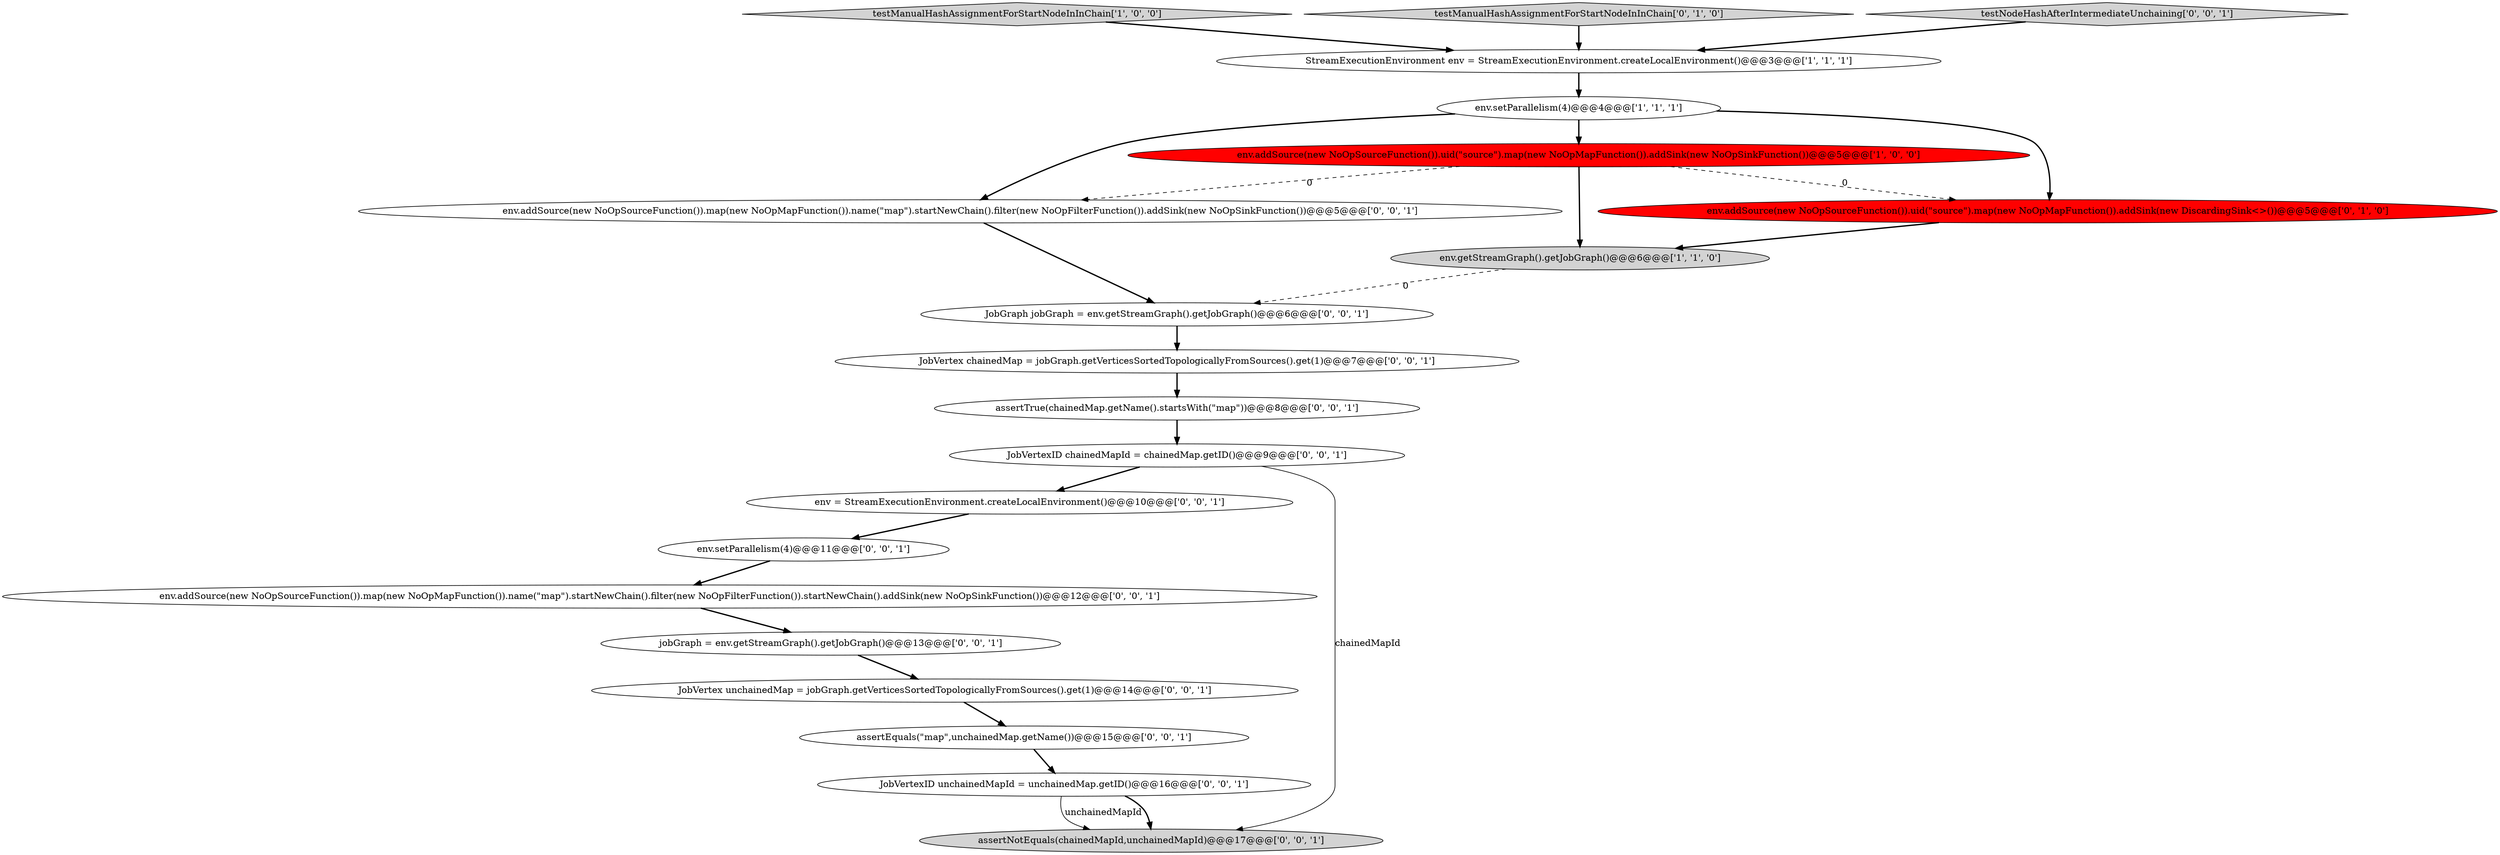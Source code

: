 digraph {
9 [style = filled, label = "JobVertexID unchainedMapId = unchainedMap.getID()@@@16@@@['0', '0', '1']", fillcolor = white, shape = ellipse image = "AAA0AAABBB3BBB"];
3 [style = filled, label = "testManualHashAssignmentForStartNodeInInChain['1', '0', '0']", fillcolor = lightgray, shape = diamond image = "AAA0AAABBB1BBB"];
20 [style = filled, label = "env = StreamExecutionEnvironment.createLocalEnvironment()@@@10@@@['0', '0', '1']", fillcolor = white, shape = ellipse image = "AAA0AAABBB3BBB"];
16 [style = filled, label = "env.setParallelism(4)@@@11@@@['0', '0', '1']", fillcolor = white, shape = ellipse image = "AAA0AAABBB3BBB"];
13 [style = filled, label = "env.addSource(new NoOpSourceFunction()).map(new NoOpMapFunction()).name(\"map\").startNewChain().filter(new NoOpFilterFunction()).addSink(new NoOpSinkFunction())@@@5@@@['0', '0', '1']", fillcolor = white, shape = ellipse image = "AAA0AAABBB3BBB"];
10 [style = filled, label = "JobGraph jobGraph = env.getStreamGraph().getJobGraph()@@@6@@@['0', '0', '1']", fillcolor = white, shape = ellipse image = "AAA0AAABBB3BBB"];
14 [style = filled, label = "JobVertexID chainedMapId = chainedMap.getID()@@@9@@@['0', '0', '1']", fillcolor = white, shape = ellipse image = "AAA0AAABBB3BBB"];
6 [style = filled, label = "testManualHashAssignmentForStartNodeInInChain['0', '1', '0']", fillcolor = lightgray, shape = diamond image = "AAA0AAABBB2BBB"];
17 [style = filled, label = "jobGraph = env.getStreamGraph().getJobGraph()@@@13@@@['0', '0', '1']", fillcolor = white, shape = ellipse image = "AAA0AAABBB3BBB"];
0 [style = filled, label = "StreamExecutionEnvironment env = StreamExecutionEnvironment.createLocalEnvironment()@@@3@@@['1', '1', '1']", fillcolor = white, shape = ellipse image = "AAA0AAABBB1BBB"];
19 [style = filled, label = "testNodeHashAfterIntermediateUnchaining['0', '0', '1']", fillcolor = lightgray, shape = diamond image = "AAA0AAABBB3BBB"];
1 [style = filled, label = "env.getStreamGraph().getJobGraph()@@@6@@@['1', '1', '0']", fillcolor = lightgray, shape = ellipse image = "AAA0AAABBB1BBB"];
4 [style = filled, label = "env.setParallelism(4)@@@4@@@['1', '1', '1']", fillcolor = white, shape = ellipse image = "AAA0AAABBB1BBB"];
15 [style = filled, label = "JobVertex unchainedMap = jobGraph.getVerticesSortedTopologicallyFromSources().get(1)@@@14@@@['0', '0', '1']", fillcolor = white, shape = ellipse image = "AAA0AAABBB3BBB"];
2 [style = filled, label = "env.addSource(new NoOpSourceFunction()).uid(\"source\").map(new NoOpMapFunction()).addSink(new NoOpSinkFunction())@@@5@@@['1', '0', '0']", fillcolor = red, shape = ellipse image = "AAA1AAABBB1BBB"];
7 [style = filled, label = "assertEquals(\"map\",unchainedMap.getName())@@@15@@@['0', '0', '1']", fillcolor = white, shape = ellipse image = "AAA0AAABBB3BBB"];
18 [style = filled, label = "assertNotEquals(chainedMapId,unchainedMapId)@@@17@@@['0', '0', '1']", fillcolor = lightgray, shape = ellipse image = "AAA0AAABBB3BBB"];
8 [style = filled, label = "JobVertex chainedMap = jobGraph.getVerticesSortedTopologicallyFromSources().get(1)@@@7@@@['0', '0', '1']", fillcolor = white, shape = ellipse image = "AAA0AAABBB3BBB"];
11 [style = filled, label = "env.addSource(new NoOpSourceFunction()).map(new NoOpMapFunction()).name(\"map\").startNewChain().filter(new NoOpFilterFunction()).startNewChain().addSink(new NoOpSinkFunction())@@@12@@@['0', '0', '1']", fillcolor = white, shape = ellipse image = "AAA0AAABBB3BBB"];
12 [style = filled, label = "assertTrue(chainedMap.getName().startsWith(\"map\"))@@@8@@@['0', '0', '1']", fillcolor = white, shape = ellipse image = "AAA0AAABBB3BBB"];
5 [style = filled, label = "env.addSource(new NoOpSourceFunction()).uid(\"source\").map(new NoOpMapFunction()).addSink(new DiscardingSink<>())@@@5@@@['0', '1', '0']", fillcolor = red, shape = ellipse image = "AAA1AAABBB2BBB"];
13->10 [style = bold, label=""];
16->11 [style = bold, label=""];
14->18 [style = solid, label="chainedMapId"];
15->7 [style = bold, label=""];
2->1 [style = bold, label=""];
4->13 [style = bold, label=""];
6->0 [style = bold, label=""];
4->2 [style = bold, label=""];
1->10 [style = dashed, label="0"];
9->18 [style = solid, label="unchainedMapId"];
3->0 [style = bold, label=""];
19->0 [style = bold, label=""];
7->9 [style = bold, label=""];
5->1 [style = bold, label=""];
2->5 [style = dashed, label="0"];
9->18 [style = bold, label=""];
20->16 [style = bold, label=""];
10->8 [style = bold, label=""];
0->4 [style = bold, label=""];
2->13 [style = dashed, label="0"];
12->14 [style = bold, label=""];
17->15 [style = bold, label=""];
11->17 [style = bold, label=""];
4->5 [style = bold, label=""];
8->12 [style = bold, label=""];
14->20 [style = bold, label=""];
}
